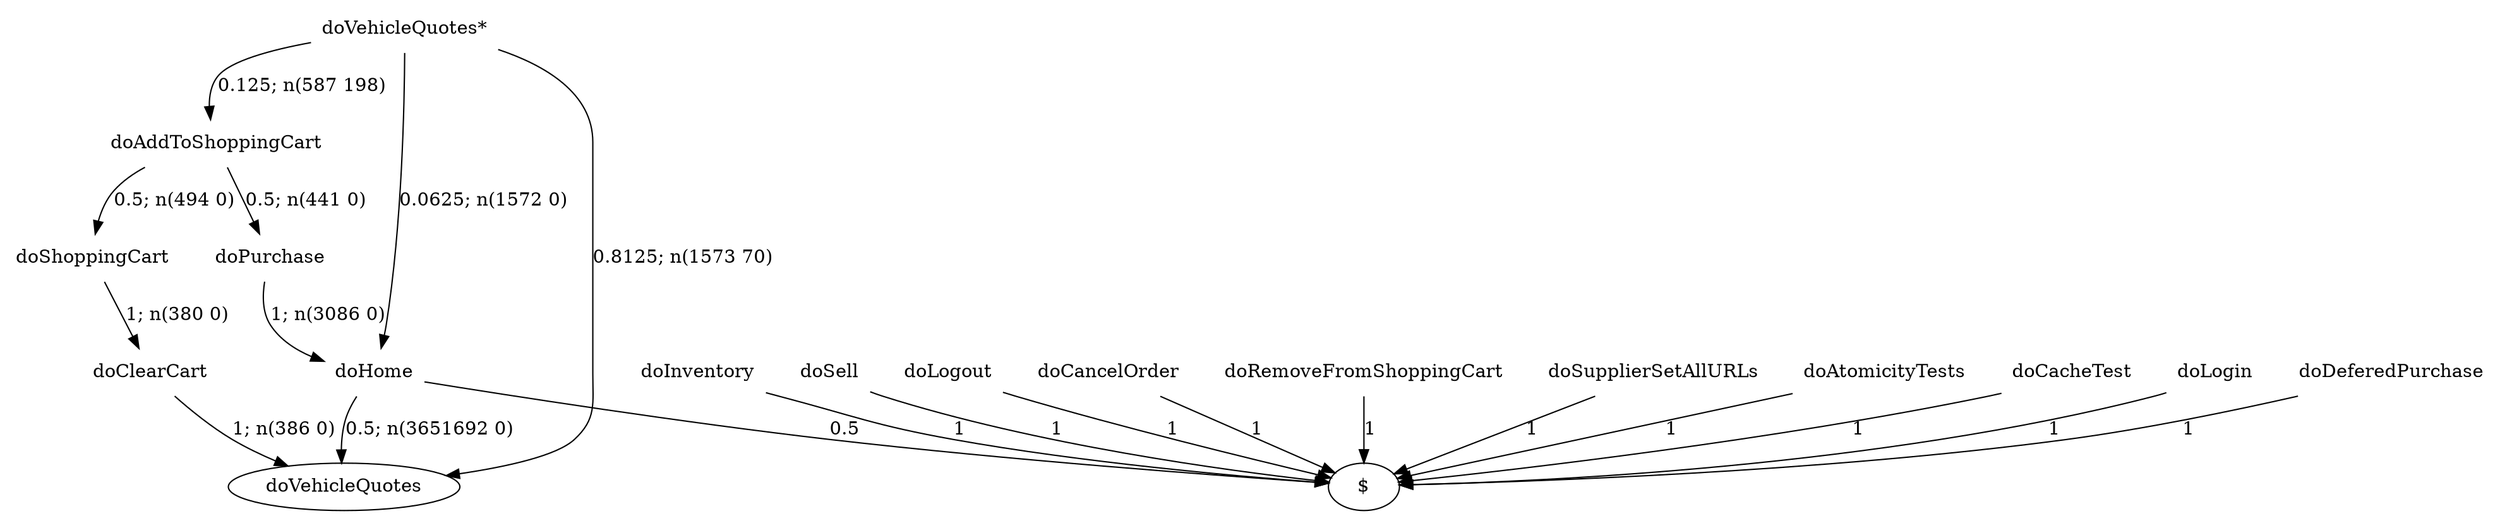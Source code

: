 digraph G {"doVehicleQuotes*" [label="doVehicleQuotes*",shape=none];"doSupplierSetAllURLs" [label="doSupplierSetAllURLs",shape=none];"doAtomicityTests" [label="doAtomicityTests",shape=none];"doCacheTest" [label="doCacheTest",shape=none];"doLogin" [label="doLogin",shape=none];"doAddToShoppingCart" [label="doAddToShoppingCart",shape=none];"doDeferedPurchase" [label="doDeferedPurchase",shape=none];"doHome" [label="doHome",shape=none];"doShoppingCart" [label="doShoppingCart",shape=none];"doClearCart" [label="doClearCart",shape=none];"doPurchase" [label="doPurchase",shape=none];"doInventory" [label="doInventory",shape=none];"doSell" [label="doSell",shape=none];"doLogout" [label="doLogout",shape=none];"doCancelOrder" [label="doCancelOrder",shape=none];"doRemoveFromShoppingCart" [label="doRemoveFromShoppingCart",shape=none];"doVehicleQuotes*"->"doVehicleQuotes" [style=solid,label="0.8125; n(1573 70)"];"doVehicleQuotes*"->"doAddToShoppingCart" [style=solid,label="0.125; n(587 198)"];"doVehicleQuotes*"->"doHome" [style=solid,label="0.0625; n(1572 0)"];"doSupplierSetAllURLs"->"$" [style=solid,label="1"];"doAtomicityTests"->"$" [style=solid,label="1"];"doCacheTest"->"$" [style=solid,label="1"];"doLogin"->"$" [style=solid,label="1"];"doAddToShoppingCart"->"doShoppingCart" [style=solid,label="0.5; n(494 0)"];"doAddToShoppingCart"->"doPurchase" [style=solid,label="0.5; n(441 0)"];"doDeferedPurchase"->"$" [style=solid,label="1"];"doHome"->"doVehicleQuotes" [style=solid,label="0.5; n(3651692 0)"];"doHome"->"$" [style=solid,label="0.5"];"doShoppingCart"->"doClearCart" [style=solid,label="1; n(380 0)"];"doClearCart"->"doVehicleQuotes" [style=solid,label="1; n(386 0)"];"doPurchase"->"doHome" [style=solid,label="1; n(3086 0)"];"doInventory"->"$" [style=solid,label="1"];"doSell"->"$" [style=solid,label="1"];"doLogout"->"$" [style=solid,label="1"];"doCancelOrder"->"$" [style=solid,label="1"];"doRemoveFromShoppingCart"->"$" [style=solid,label="1"];}